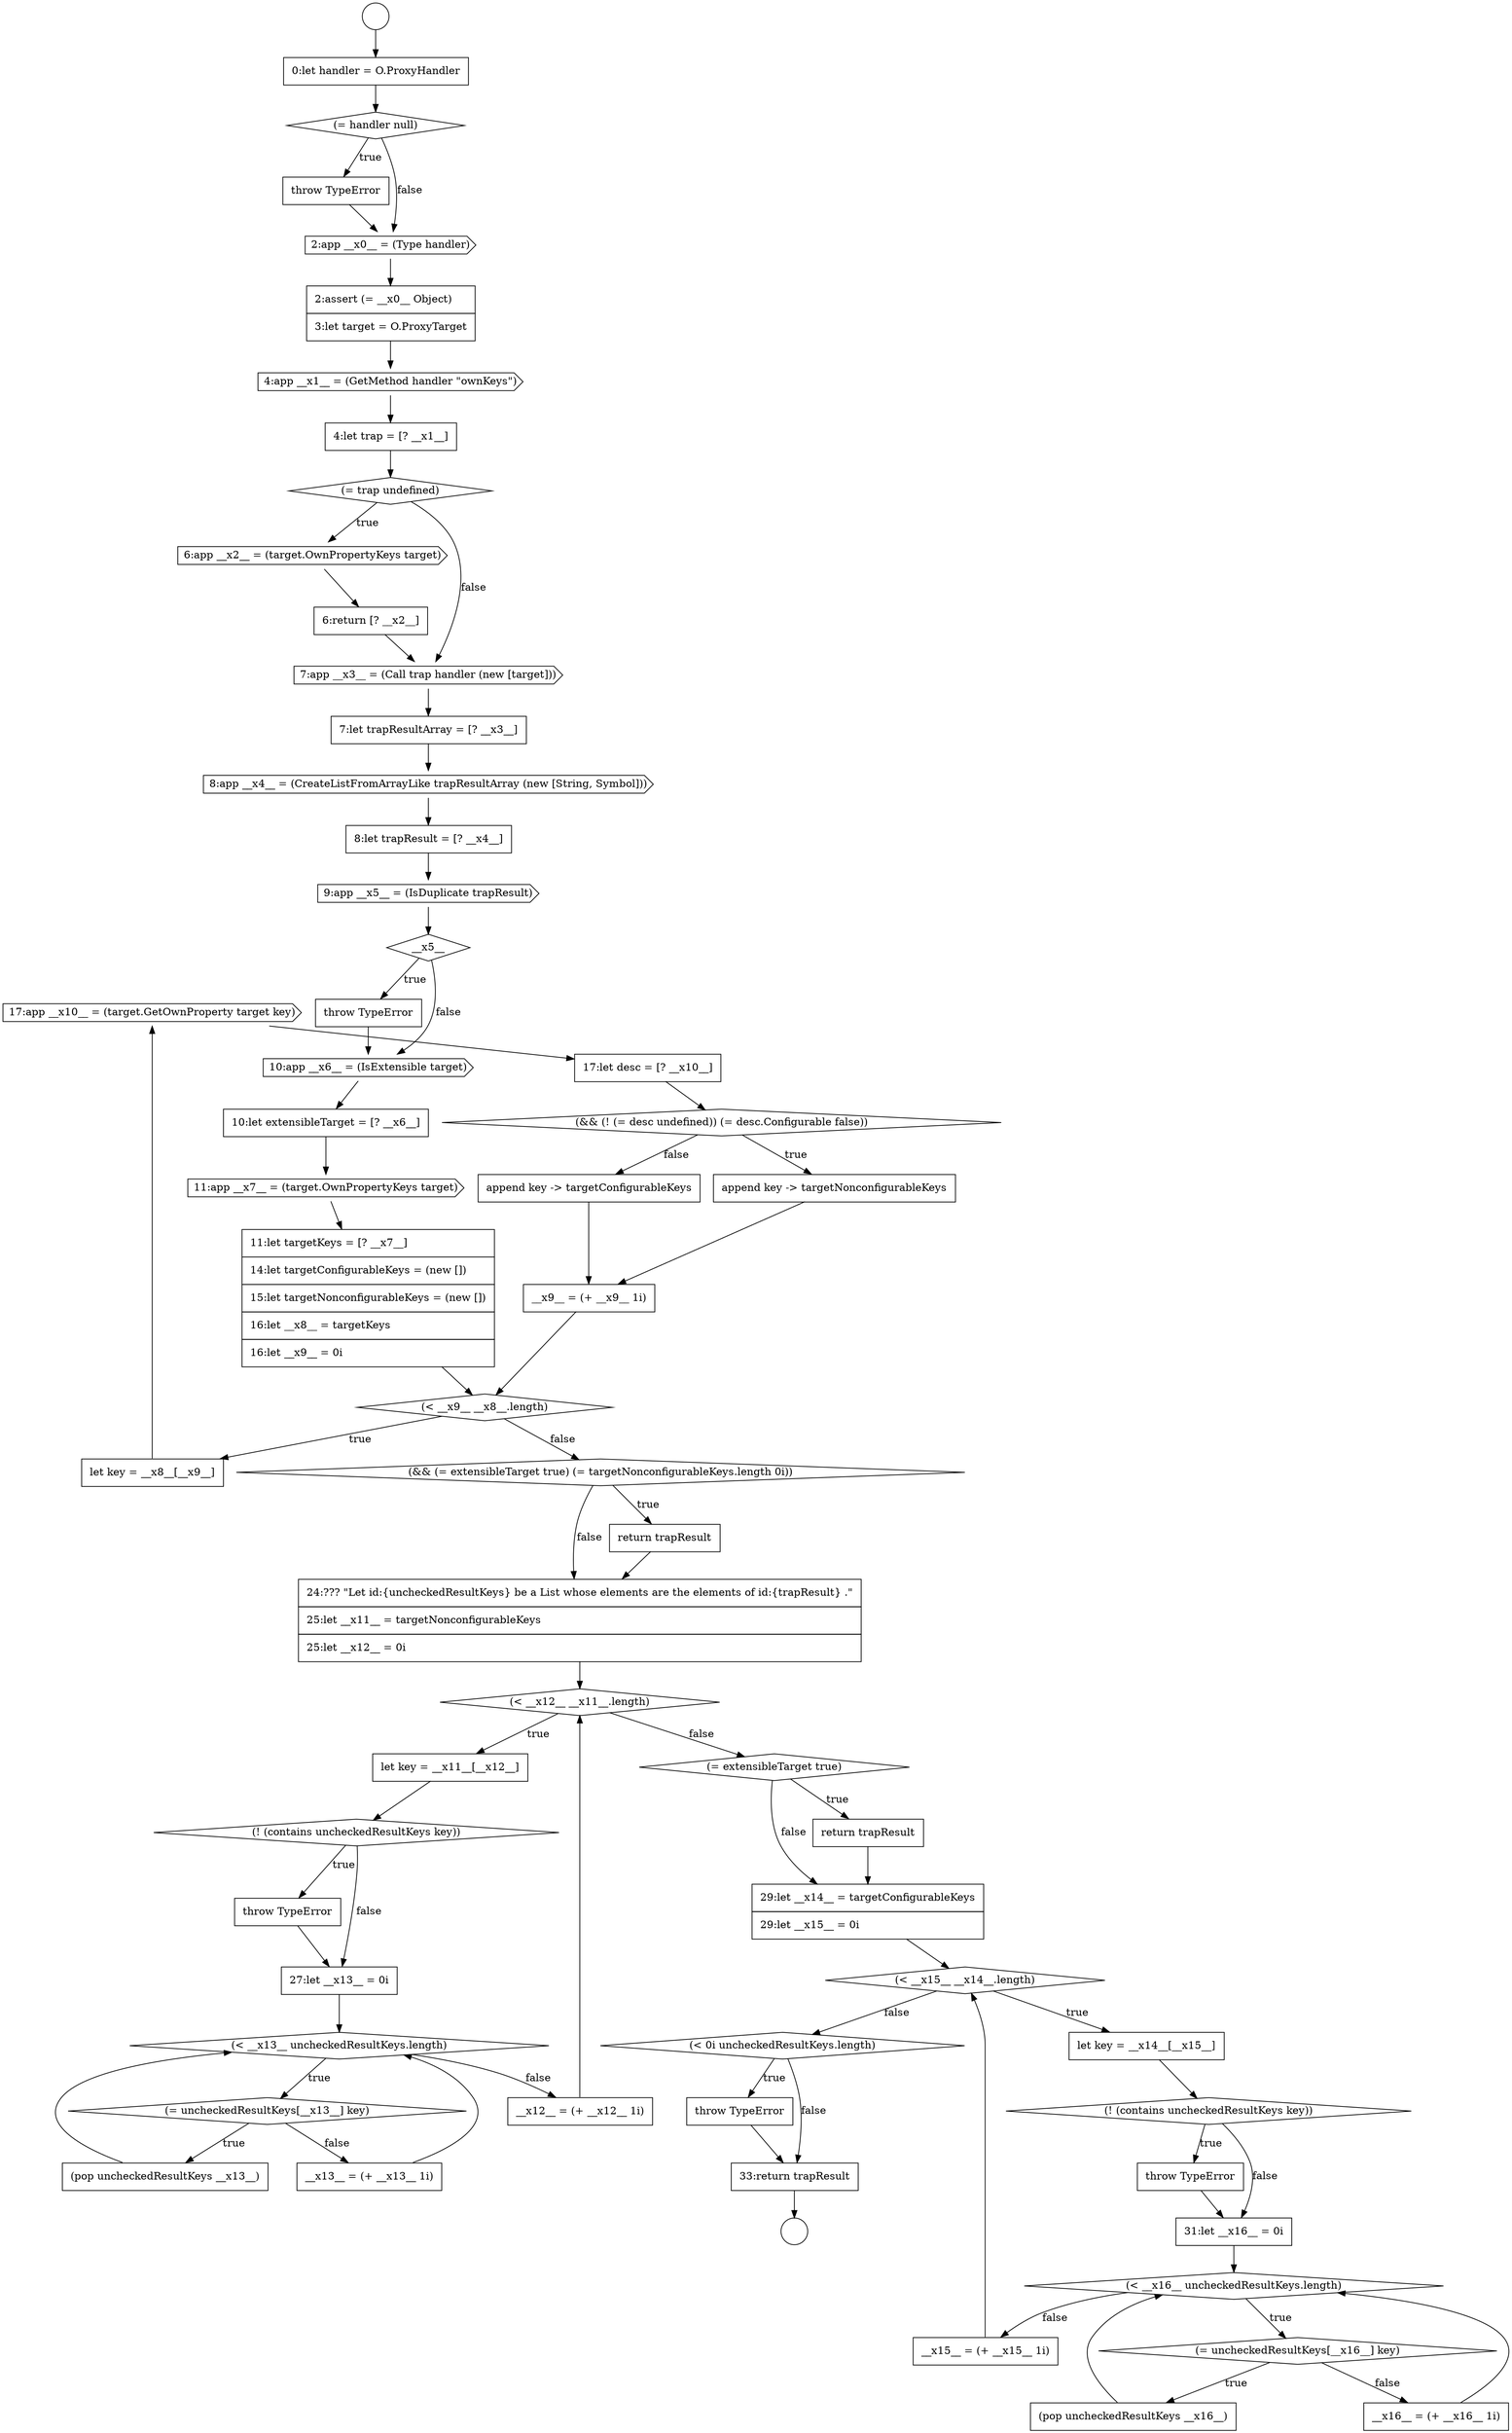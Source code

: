 digraph {
  node3477 [shape=cds, label=<<font color="black">17:app __x10__ = (target.GetOwnProperty target key)</font>> color="black" fillcolor="white" style=filled]
  node3481 [shape=none, margin=0, label=<<font color="black">
    <table border="0" cellborder="1" cellspacing="0" cellpadding="10">
      <tr><td align="left">append key -&gt; targetConfigurableKeys</td></tr>
    </table>
  </font>> color="black" fillcolor="white" style=filled]
  node3471 [shape=cds, label=<<font color="black">10:app __x6__ = (IsExtensible target)</font>> color="black" fillcolor="white" style=filled]
  node3499 [shape=diamond, label=<<font color="black">(&lt; __x15__ __x14__.length)</font>> color="black" fillcolor="white" style=filled]
  node3486 [shape=diamond, label=<<font color="black">(&lt; __x12__ __x11__.length)</font>> color="black" fillcolor="white" style=filled]
  node3491 [shape=diamond, label=<<font color="black">(&lt; __x13__ uncheckedResultKeys.length)</font>> color="black" fillcolor="white" style=filled]
  node3487 [shape=none, margin=0, label=<<font color="black">
    <table border="0" cellborder="1" cellspacing="0" cellpadding="10">
      <tr><td align="left">let key = __x11__[__x12__]</td></tr>
    </table>
  </font>> color="black" fillcolor="white" style=filled]
  node3455 [shape=diamond, label=<<font color="black">(= handler null)</font>> color="black" fillcolor="white" style=filled]
  node3475 [shape=diamond, label=<<font color="black">(&lt; __x9__ __x8__.length)</font>> color="black" fillcolor="white" style=filled]
  node3497 [shape=none, margin=0, label=<<font color="black">
    <table border="0" cellborder="1" cellspacing="0" cellpadding="10">
      <tr><td align="left">return trapResult</td></tr>
    </table>
  </font>> color="black" fillcolor="white" style=filled]
  node3509 [shape=diamond, label=<<font color="black">(&lt; 0i uncheckedResultKeys.length)</font>> color="black" fillcolor="white" style=filled]
  node3460 [shape=none, margin=0, label=<<font color="black">
    <table border="0" cellborder="1" cellspacing="0" cellpadding="10">
      <tr><td align="left">4:let trap = [? __x1__]</td></tr>
    </table>
  </font>> color="black" fillcolor="white" style=filled]
  node3498 [shape=none, margin=0, label=<<font color="black">
    <table border="0" cellborder="1" cellspacing="0" cellpadding="10">
      <tr><td align="left">29:let __x14__ = targetConfigurableKeys</td></tr>
      <tr><td align="left">29:let __x15__ = 0i</td></tr>
    </table>
  </font>> color="black" fillcolor="white" style=filled]
  node3502 [shape=none, margin=0, label=<<font color="black">
    <table border="0" cellborder="1" cellspacing="0" cellpadding="10">
      <tr><td align="left">throw TypeError</td></tr>
    </table>
  </font>> color="black" fillcolor="white" style=filled]
  node3466 [shape=cds, label=<<font color="black">8:app __x4__ = (CreateListFromArrayLike trapResultArray (new [String, Symbol]))</font>> color="black" fillcolor="white" style=filled]
  node3495 [shape=none, margin=0, label=<<font color="black">
    <table border="0" cellborder="1" cellspacing="0" cellpadding="10">
      <tr><td align="left">__x12__ = (+ __x12__ 1i)</td></tr>
    </table>
  </font>> color="black" fillcolor="white" style=filled]
  node3485 [shape=none, margin=0, label=<<font color="black">
    <table border="0" cellborder="1" cellspacing="0" cellpadding="10">
      <tr><td align="left">24:??? &quot;Let id:{uncheckedResultKeys} be a List whose elements are the elements of id:{trapResult} .&quot;</td></tr>
      <tr><td align="left">25:let __x11__ = targetNonconfigurableKeys</td></tr>
      <tr><td align="left">25:let __x12__ = 0i</td></tr>
    </table>
  </font>> color="black" fillcolor="white" style=filled]
  node3463 [shape=none, margin=0, label=<<font color="black">
    <table border="0" cellborder="1" cellspacing="0" cellpadding="10">
      <tr><td align="left">6:return [? __x2__]</td></tr>
    </table>
  </font>> color="black" fillcolor="white" style=filled]
  node3470 [shape=none, margin=0, label=<<font color="black">
    <table border="0" cellborder="1" cellspacing="0" cellpadding="10">
      <tr><td align="left">throw TypeError</td></tr>
    </table>
  </font>> color="black" fillcolor="white" style=filled]
  node3453 [shape=circle label=" " color="black" fillcolor="white" style=filled]
  node3473 [shape=cds, label=<<font color="black">11:app __x7__ = (target.OwnPropertyKeys target)</font>> color="black" fillcolor="white" style=filled]
  node3505 [shape=diamond, label=<<font color="black">(= uncheckedResultKeys[__x16__] key)</font>> color="black" fillcolor="white" style=filled]
  node3492 [shape=diamond, label=<<font color="black">(= uncheckedResultKeys[__x13__] key)</font>> color="black" fillcolor="white" style=filled]
  node3510 [shape=none, margin=0, label=<<font color="black">
    <table border="0" cellborder="1" cellspacing="0" cellpadding="10">
      <tr><td align="left">throw TypeError</td></tr>
    </table>
  </font>> color="black" fillcolor="white" style=filled]
  node3503 [shape=none, margin=0, label=<<font color="black">
    <table border="0" cellborder="1" cellspacing="0" cellpadding="10">
      <tr><td align="left">31:let __x16__ = 0i</td></tr>
    </table>
  </font>> color="black" fillcolor="white" style=filled]
  node3459 [shape=cds, label=<<font color="black">4:app __x1__ = (GetMethod handler &quot;ownKeys&quot;)</font>> color="black" fillcolor="white" style=filled]
  node3467 [shape=none, margin=0, label=<<font color="black">
    <table border="0" cellborder="1" cellspacing="0" cellpadding="10">
      <tr><td align="left">8:let trapResult = [? __x4__]</td></tr>
    </table>
  </font>> color="black" fillcolor="white" style=filled]
  node3482 [shape=none, margin=0, label=<<font color="black">
    <table border="0" cellborder="1" cellspacing="0" cellpadding="10">
      <tr><td align="left">__x9__ = (+ __x9__ 1i)</td></tr>
    </table>
  </font>> color="black" fillcolor="white" style=filled]
  node3454 [shape=none, margin=0, label=<<font color="black">
    <table border="0" cellborder="1" cellspacing="0" cellpadding="10">
      <tr><td align="left">0:let handler = O.ProxyHandler</td></tr>
    </table>
  </font>> color="black" fillcolor="white" style=filled]
  node3476 [shape=none, margin=0, label=<<font color="black">
    <table border="0" cellborder="1" cellspacing="0" cellpadding="10">
      <tr><td align="left">let key = __x8__[__x9__]</td></tr>
    </table>
  </font>> color="black" fillcolor="white" style=filled]
  node3508 [shape=none, margin=0, label=<<font color="black">
    <table border="0" cellborder="1" cellspacing="0" cellpadding="10">
      <tr><td align="left">__x15__ = (+ __x15__ 1i)</td></tr>
    </table>
  </font>> color="black" fillcolor="white" style=filled]
  node3504 [shape=diamond, label=<<font color="black">(&lt; __x16__ uncheckedResultKeys.length)</font>> color="black" fillcolor="white" style=filled]
  node3472 [shape=none, margin=0, label=<<font color="black">
    <table border="0" cellborder="1" cellspacing="0" cellpadding="10">
      <tr><td align="left">10:let extensibleTarget = [? __x6__]</td></tr>
    </table>
  </font>> color="black" fillcolor="white" style=filled]
  node3458 [shape=none, margin=0, label=<<font color="black">
    <table border="0" cellborder="1" cellspacing="0" cellpadding="10">
      <tr><td align="left">2:assert (= __x0__ Object)</td></tr>
      <tr><td align="left">3:let target = O.ProxyTarget</td></tr>
    </table>
  </font>> color="black" fillcolor="white" style=filled]
  node3468 [shape=cds, label=<<font color="black">9:app __x5__ = (IsDuplicate trapResult)</font>> color="black" fillcolor="white" style=filled]
  node3500 [shape=none, margin=0, label=<<font color="black">
    <table border="0" cellborder="1" cellspacing="0" cellpadding="10">
      <tr><td align="left">let key = __x14__[__x15__]</td></tr>
    </table>
  </font>> color="black" fillcolor="white" style=filled]
  node3456 [shape=none, margin=0, label=<<font color="black">
    <table border="0" cellborder="1" cellspacing="0" cellpadding="10">
      <tr><td align="left">throw TypeError</td></tr>
    </table>
  </font>> color="black" fillcolor="white" style=filled]
  node3483 [shape=diamond, label=<<font color="black">(&amp;&amp; (= extensibleTarget true) (= targetNonconfigurableKeys.length 0i))</font>> color="black" fillcolor="white" style=filled]
  node3480 [shape=none, margin=0, label=<<font color="black">
    <table border="0" cellborder="1" cellspacing="0" cellpadding="10">
      <tr><td align="left">append key -&gt; targetNonconfigurableKeys</td></tr>
    </table>
  </font>> color="black" fillcolor="white" style=filled]
  node3490 [shape=none, margin=0, label=<<font color="black">
    <table border="0" cellborder="1" cellspacing="0" cellpadding="10">
      <tr><td align="left">27:let __x13__ = 0i</td></tr>
    </table>
  </font>> color="black" fillcolor="white" style=filled]
  node3507 [shape=none, margin=0, label=<<font color="black">
    <table border="0" cellborder="1" cellspacing="0" cellpadding="10">
      <tr><td align="left">__x16__ = (+ __x16__ 1i)</td></tr>
    </table>
  </font>> color="black" fillcolor="white" style=filled]
  node3462 [shape=cds, label=<<font color="black">6:app __x2__ = (target.OwnPropertyKeys target)</font>> color="black" fillcolor="white" style=filled]
  node3488 [shape=diamond, label=<<font color="black">(! (contains uncheckedResultKeys key))</font>> color="black" fillcolor="white" style=filled]
  node3493 [shape=none, margin=0, label=<<font color="black">
    <table border="0" cellborder="1" cellspacing="0" cellpadding="10">
      <tr><td align="left">(pop uncheckedResultKeys __x13__)</td></tr>
    </table>
  </font>> color="black" fillcolor="white" style=filled]
  node3478 [shape=none, margin=0, label=<<font color="black">
    <table border="0" cellborder="1" cellspacing="0" cellpadding="10">
      <tr><td align="left">17:let desc = [? __x10__]</td></tr>
    </table>
  </font>> color="black" fillcolor="white" style=filled]
  node3452 [shape=circle label=" " color="black" fillcolor="white" style=filled]
  node3457 [shape=cds, label=<<font color="black">2:app __x0__ = (Type handler)</font>> color="black" fillcolor="white" style=filled]
  node3465 [shape=none, margin=0, label=<<font color="black">
    <table border="0" cellborder="1" cellspacing="0" cellpadding="10">
      <tr><td align="left">7:let trapResultArray = [? __x3__]</td></tr>
    </table>
  </font>> color="black" fillcolor="white" style=filled]
  node3484 [shape=none, margin=0, label=<<font color="black">
    <table border="0" cellborder="1" cellspacing="0" cellpadding="10">
      <tr><td align="left">return trapResult</td></tr>
    </table>
  </font>> color="black" fillcolor="white" style=filled]
  node3501 [shape=diamond, label=<<font color="black">(! (contains uncheckedResultKeys key))</font>> color="black" fillcolor="white" style=filled]
  node3511 [shape=none, margin=0, label=<<font color="black">
    <table border="0" cellborder="1" cellspacing="0" cellpadding="10">
      <tr><td align="left">33:return trapResult</td></tr>
    </table>
  </font>> color="black" fillcolor="white" style=filled]
  node3464 [shape=cds, label=<<font color="black">7:app __x3__ = (Call trap handler (new [target]))</font>> color="black" fillcolor="white" style=filled]
  node3496 [shape=diamond, label=<<font color="black">(= extensibleTarget true)</font>> color="black" fillcolor="white" style=filled]
  node3469 [shape=diamond, label=<<font color="black">__x5__</font>> color="black" fillcolor="white" style=filled]
  node3479 [shape=diamond, label=<<font color="black">(&amp;&amp; (! (= desc undefined)) (= desc.Configurable false))</font>> color="black" fillcolor="white" style=filled]
  node3506 [shape=none, margin=0, label=<<font color="black">
    <table border="0" cellborder="1" cellspacing="0" cellpadding="10">
      <tr><td align="left">(pop uncheckedResultKeys __x16__)</td></tr>
    </table>
  </font>> color="black" fillcolor="white" style=filled]
  node3489 [shape=none, margin=0, label=<<font color="black">
    <table border="0" cellborder="1" cellspacing="0" cellpadding="10">
      <tr><td align="left">throw TypeError</td></tr>
    </table>
  </font>> color="black" fillcolor="white" style=filled]
  node3494 [shape=none, margin=0, label=<<font color="black">
    <table border="0" cellborder="1" cellspacing="0" cellpadding="10">
      <tr><td align="left">__x13__ = (+ __x13__ 1i)</td></tr>
    </table>
  </font>> color="black" fillcolor="white" style=filled]
  node3474 [shape=none, margin=0, label=<<font color="black">
    <table border="0" cellborder="1" cellspacing="0" cellpadding="10">
      <tr><td align="left">11:let targetKeys = [? __x7__]</td></tr>
      <tr><td align="left">14:let targetConfigurableKeys = (new [])</td></tr>
      <tr><td align="left">15:let targetNonconfigurableKeys = (new [])</td></tr>
      <tr><td align="left">16:let __x8__ = targetKeys</td></tr>
      <tr><td align="left">16:let __x9__ = 0i</td></tr>
    </table>
  </font>> color="black" fillcolor="white" style=filled]
  node3461 [shape=diamond, label=<<font color="black">(= trap undefined)</font>> color="black" fillcolor="white" style=filled]
  node3482 -> node3475 [ color="black"]
  node3511 -> node3453 [ color="black"]
  node3464 -> node3465 [ color="black"]
  node3491 -> node3492 [label=<<font color="black">true</font>> color="black"]
  node3491 -> node3495 [label=<<font color="black">false</font>> color="black"]
  node3494 -> node3491 [ color="black"]
  node3463 -> node3464 [ color="black"]
  node3502 -> node3503 [ color="black"]
  node3465 -> node3466 [ color="black"]
  node3497 -> node3498 [ color="black"]
  node3498 -> node3499 [ color="black"]
  node3488 -> node3489 [label=<<font color="black">true</font>> color="black"]
  node3488 -> node3490 [label=<<font color="black">false</font>> color="black"]
  node3471 -> node3472 [ color="black"]
  node3506 -> node3504 [ color="black"]
  node3489 -> node3490 [ color="black"]
  node3492 -> node3493 [label=<<font color="black">true</font>> color="black"]
  node3492 -> node3494 [label=<<font color="black">false</font>> color="black"]
  node3493 -> node3491 [ color="black"]
  node3467 -> node3468 [ color="black"]
  node3462 -> node3463 [ color="black"]
  node3490 -> node3491 [ color="black"]
  node3473 -> node3474 [ color="black"]
  node3460 -> node3461 [ color="black"]
  node3468 -> node3469 [ color="black"]
  node3474 -> node3475 [ color="black"]
  node3500 -> node3501 [ color="black"]
  node3499 -> node3500 [label=<<font color="black">true</font>> color="black"]
  node3499 -> node3509 [label=<<font color="black">false</font>> color="black"]
  node3479 -> node3480 [label=<<font color="black">true</font>> color="black"]
  node3479 -> node3481 [label=<<font color="black">false</font>> color="black"]
  node3477 -> node3478 [ color="black"]
  node3487 -> node3488 [ color="black"]
  node3484 -> node3485 [ color="black"]
  node3507 -> node3504 [ color="black"]
  node3455 -> node3456 [label=<<font color="black">true</font>> color="black"]
  node3455 -> node3457 [label=<<font color="black">false</font>> color="black"]
  node3461 -> node3462 [label=<<font color="black">true</font>> color="black"]
  node3461 -> node3464 [label=<<font color="black">false</font>> color="black"]
  node3485 -> node3486 [ color="black"]
  node3454 -> node3455 [ color="black"]
  node3475 -> node3476 [label=<<font color="black">true</font>> color="black"]
  node3475 -> node3483 [label=<<font color="black">false</font>> color="black"]
  node3509 -> node3510 [label=<<font color="black">true</font>> color="black"]
  node3509 -> node3511 [label=<<font color="black">false</font>> color="black"]
  node3452 -> node3454 [ color="black"]
  node3504 -> node3505 [label=<<font color="black">true</font>> color="black"]
  node3504 -> node3508 [label=<<font color="black">false</font>> color="black"]
  node3495 -> node3486 [ color="black"]
  node3501 -> node3502 [label=<<font color="black">true</font>> color="black"]
  node3501 -> node3503 [label=<<font color="black">false</font>> color="black"]
  node3480 -> node3482 [ color="black"]
  node3470 -> node3471 [ color="black"]
  node3457 -> node3458 [ color="black"]
  node3469 -> node3470 [label=<<font color="black">true</font>> color="black"]
  node3469 -> node3471 [label=<<font color="black">false</font>> color="black"]
  node3505 -> node3506 [label=<<font color="black">true</font>> color="black"]
  node3505 -> node3507 [label=<<font color="black">false</font>> color="black"]
  node3459 -> node3460 [ color="black"]
  node3466 -> node3467 [ color="black"]
  node3472 -> node3473 [ color="black"]
  node3508 -> node3499 [ color="black"]
  node3510 -> node3511 [ color="black"]
  node3496 -> node3497 [label=<<font color="black">true</font>> color="black"]
  node3496 -> node3498 [label=<<font color="black">false</font>> color="black"]
  node3456 -> node3457 [ color="black"]
  node3478 -> node3479 [ color="black"]
  node3483 -> node3484 [label=<<font color="black">true</font>> color="black"]
  node3483 -> node3485 [label=<<font color="black">false</font>> color="black"]
  node3476 -> node3477 [ color="black"]
  node3486 -> node3487 [label=<<font color="black">true</font>> color="black"]
  node3486 -> node3496 [label=<<font color="black">false</font>> color="black"]
  node3503 -> node3504 [ color="black"]
  node3458 -> node3459 [ color="black"]
  node3481 -> node3482 [ color="black"]
}
